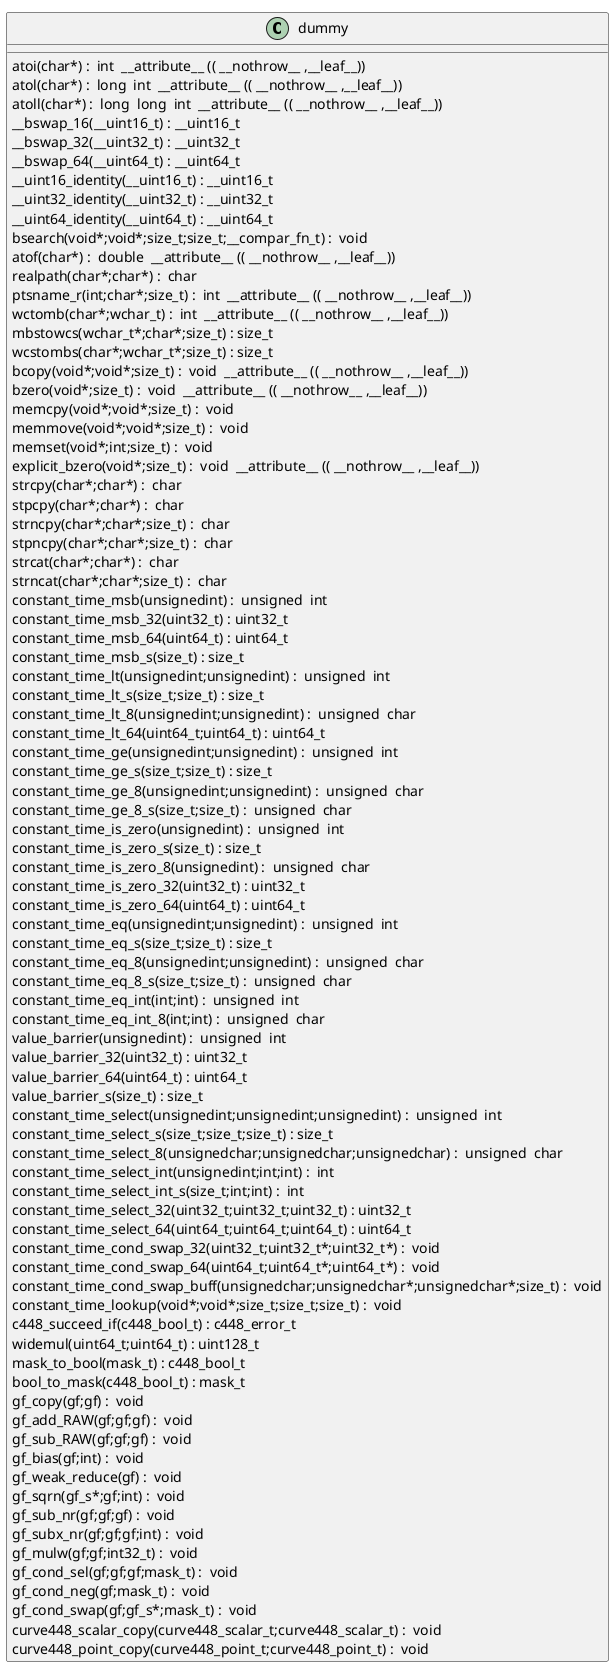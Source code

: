 @startuml
!pragma layout smetana
class dummy {
atoi(char*) :  int  __attribute__ (( __nothrow__ ,__leaf__)) [[[./../../../.././qc/crypto/ec/curve448/curve448_tables.c.html#171]]]
atol(char*) :  long  int  __attribute__ (( __nothrow__ ,__leaf__)) [[[./../../../.././qc/crypto/ec/curve448/curve448_tables.c.html#176]]]
atoll(char*) :  long  long  int  __attribute__ (( __nothrow__ ,__leaf__)) [[[./../../../.././qc/crypto/ec/curve448/curve448_tables.c.html#183]]]
__bswap_16(__uint16_t) : __uint16_t [[[./../../../.././qc/crypto/ec/curve448/curve448_tables.c.html#483]]]
__bswap_32(__uint32_t) : __uint32_t [[[./../../../.././qc/crypto/ec/curve448/curve448_tables.c.html#498]]]
__bswap_64(__uint64_t) : __uint64_t [[[./../../../.././qc/crypto/ec/curve448/curve448_tables.c.html#508]]]
__uint16_identity(__uint16_t) : __uint16_t [[[./../../../.././qc/crypto/ec/curve448/curve448_tables.c.html#520]]]
__uint32_identity(__uint32_t) : __uint32_t [[[./../../../.././qc/crypto/ec/curve448/curve448_tables.c.html#526]]]
__uint64_identity(__uint64_t) : __uint64_t [[[./../../../.././qc/crypto/ec/curve448/curve448_tables.c.html#532]]]
bsearch(void*;void*;size_t;size_t;__compar_fn_t) :  void  [[[./../../../.././qc/crypto/ec/curve448/curve448_tables.c.html#1200]]]
atof(char*) :  double  __attribute__ (( __nothrow__ ,__leaf__)) [[[./../../../.././qc/crypto/ec/curve448/curve448_tables.c.html#1]]]
realpath(char*;char*) :  char  [[[./../../../.././qc/crypto/ec/curve448/curve448_tables.c.html#1]]]
ptsname_r(int;char*;size_t) :  int  __attribute__ (( __nothrow__ ,__leaf__)) [[[./../../../.././qc/crypto/ec/curve448/curve448_tables.c.html#1]]]
wctomb(char*;wchar_t) :  int  __attribute__ (( __nothrow__ ,__leaf__)) [[[./../../../.././qc/crypto/ec/curve448/curve448_tables.c.html#1]]]
mbstowcs(wchar_t*;char*;size_t) : size_t [[[./../../../.././qc/crypto/ec/curve448/curve448_tables.c.html#1]]]
wcstombs(char*;wchar_t*;size_t) : size_t [[[./../../../.././qc/crypto/ec/curve448/curve448_tables.c.html#1]]]
bcopy(void*;void*;size_t) :  void  __attribute__ (( __nothrow__ ,__leaf__)) [[[./../../../.././qc/crypto/ec/curve448/curve448_tables.c.html#1]]]
bzero(void*;size_t) :  void  __attribute__ (( __nothrow__ ,__leaf__)) [[[./../../../.././qc/crypto/ec/curve448/curve448_tables.c.html#1]]]
memcpy(void*;void*;size_t) :  void  [[[./../../../.././qc/crypto/ec/curve448/curve448_tables.c.html#1]]]
memmove(void*;void*;size_t) :  void  [[[./../../../.././qc/crypto/ec/curve448/curve448_tables.c.html#1]]]
memset(void*;int;size_t) :  void  [[[./../../../.././qc/crypto/ec/curve448/curve448_tables.c.html#1]]]
explicit_bzero(void*;size_t) :  void  __attribute__ (( __nothrow__ ,__leaf__)) [[[./../../../.././qc/crypto/ec/curve448/curve448_tables.c.html#1]]]
strcpy(char*;char*) :  char  [[[./../../../.././qc/crypto/ec/curve448/curve448_tables.c.html#1]]]
stpcpy(char*;char*) :  char  [[[./../../../.././qc/crypto/ec/curve448/curve448_tables.c.html#1]]]
strncpy(char*;char*;size_t) :  char  [[[./../../../.././qc/crypto/ec/curve448/curve448_tables.c.html#1]]]
stpncpy(char*;char*;size_t) :  char  [[[./../../../.././qc/crypto/ec/curve448/curve448_tables.c.html#1]]]
strcat(char*;char*) :  char  [[[./../../../.././qc/crypto/ec/curve448/curve448_tables.c.html#1]]]
strncat(char*;char*;size_t) :  char  [[[./../../../.././qc/crypto/ec/curve448/curve448_tables.c.html#1]]]
constant_time_msb(unsignedint) :  unsigned  int  [[[./../../../.././qc/crypto/ec/curve448/curve448_tables.c.html#1]]]
constant_time_msb_32(uint32_t) : uint32_t [[[./../../../.././qc/crypto/ec/curve448/curve448_tables.c.html#1]]]
constant_time_msb_64(uint64_t) : uint64_t [[[./../../../.././qc/crypto/ec/curve448/curve448_tables.c.html#1]]]
constant_time_msb_s(size_t) : size_t [[[./../../../.././qc/crypto/ec/curve448/curve448_tables.c.html#1]]]
constant_time_lt(unsignedint;unsignedint) :  unsigned  int  [[[./../../../.././qc/crypto/ec/curve448/curve448_tables.c.html#1]]]
constant_time_lt_s(size_t;size_t) : size_t [[[./../../../.././qc/crypto/ec/curve448/curve448_tables.c.html#1]]]
constant_time_lt_8(unsignedint;unsignedint) :  unsigned  char  [[[./../../../.././qc/crypto/ec/curve448/curve448_tables.c.html#1]]]
constant_time_lt_64(uint64_t;uint64_t) : uint64_t [[[./../../../.././qc/crypto/ec/curve448/curve448_tables.c.html#1]]]
constant_time_ge(unsignedint;unsignedint) :  unsigned  int  [[[./../../../.././qc/crypto/ec/curve448/curve448_tables.c.html#1]]]
constant_time_ge_s(size_t;size_t) : size_t [[[./../../../.././qc/crypto/ec/curve448/curve448_tables.c.html#1]]]
constant_time_ge_8(unsignedint;unsignedint) :  unsigned  char  [[[./../../../.././qc/crypto/ec/curve448/curve448_tables.c.html#1]]]
constant_time_ge_8_s(size_t;size_t) :  unsigned  char  [[[./../../../.././qc/crypto/ec/curve448/curve448_tables.c.html#1]]]
constant_time_is_zero(unsignedint) :  unsigned  int  [[[./../../../.././qc/crypto/ec/curve448/curve448_tables.c.html#1]]]
constant_time_is_zero_s(size_t) : size_t [[[./../../../.././qc/crypto/ec/curve448/curve448_tables.c.html#1]]]
constant_time_is_zero_8(unsignedint) :  unsigned  char  [[[./../../../.././qc/crypto/ec/curve448/curve448_tables.c.html#1]]]
constant_time_is_zero_32(uint32_t) : uint32_t [[[./../../../.././qc/crypto/ec/curve448/curve448_tables.c.html#1]]]
constant_time_is_zero_64(uint64_t) : uint64_t [[[./../../../.././qc/crypto/ec/curve448/curve448_tables.c.html#1]]]
constant_time_eq(unsignedint;unsignedint) :  unsigned  int  [[[./../../../.././qc/crypto/ec/curve448/curve448_tables.c.html#1]]]
constant_time_eq_s(size_t;size_t) : size_t [[[./../../../.././qc/crypto/ec/curve448/curve448_tables.c.html#1]]]
constant_time_eq_8(unsignedint;unsignedint) :  unsigned  char  [[[./../../../.././qc/crypto/ec/curve448/curve448_tables.c.html#1]]]
constant_time_eq_8_s(size_t;size_t) :  unsigned  char  [[[./../../../.././qc/crypto/ec/curve448/curve448_tables.c.html#1]]]
constant_time_eq_int(int;int) :  unsigned  int  [[[./../../../.././qc/crypto/ec/curve448/curve448_tables.c.html#1]]]
constant_time_eq_int_8(int;int) :  unsigned  char  [[[./../../../.././qc/crypto/ec/curve448/curve448_tables.c.html#1]]]
value_barrier(unsignedint) :  unsigned  int  [[[./../../../.././qc/crypto/ec/curve448/curve448_tables.c.html#1]]]
value_barrier_32(uint32_t) : uint32_t [[[./../../../.././qc/crypto/ec/curve448/curve448_tables.c.html#1]]]
value_barrier_64(uint64_t) : uint64_t [[[./../../../.././qc/crypto/ec/curve448/curve448_tables.c.html#1]]]
value_barrier_s(size_t) : size_t [[[./../../../.././qc/crypto/ec/curve448/curve448_tables.c.html#1]]]
constant_time_select(unsignedint;unsignedint;unsignedint) :  unsigned  int  [[[./../../../.././qc/crypto/ec/curve448/curve448_tables.c.html#1]]]
constant_time_select_s(size_t;size_t;size_t) : size_t [[[./../../../.././qc/crypto/ec/curve448/curve448_tables.c.html#1]]]
constant_time_select_8(unsignedchar;unsignedchar;unsignedchar) :  unsigned  char  [[[./../../../.././qc/crypto/ec/curve448/curve448_tables.c.html#1]]]
constant_time_select_int(unsignedint;int;int) :  int  [[[./../../../.././qc/crypto/ec/curve448/curve448_tables.c.html#1]]]
constant_time_select_int_s(size_t;int;int) :  int  [[[./../../../.././qc/crypto/ec/curve448/curve448_tables.c.html#1]]]
constant_time_select_32(uint32_t;uint32_t;uint32_t) : uint32_t [[[./../../../.././qc/crypto/ec/curve448/curve448_tables.c.html#1]]]
constant_time_select_64(uint64_t;uint64_t;uint64_t) : uint64_t [[[./../../../.././qc/crypto/ec/curve448/curve448_tables.c.html#1]]]
constant_time_cond_swap_32(uint32_t;uint32_t*;uint32_t*) :  void  [[[./../../../.././qc/crypto/ec/curve448/curve448_tables.c.html#1]]]
constant_time_cond_swap_64(uint64_t;uint64_t*;uint64_t*) :  void  [[[./../../../.././qc/crypto/ec/curve448/curve448_tables.c.html#1]]]
constant_time_cond_swap_buff(unsignedchar;unsignedchar*;unsignedchar*;size_t) :  void  [[[./../../../.././qc/crypto/ec/curve448/curve448_tables.c.html#1]]]
constant_time_lookup(void*;void*;size_t;size_t;size_t) :  void  [[[./../../../.././qc/crypto/ec/curve448/curve448_tables.c.html#1]]]
c448_succeed_if(c448_bool_t) : c448_error_t [[[./../../../.././qc/crypto/ec/curve448/curve448_tables.c.html#1]]]
widemul(uint64_t;uint64_t) : uint128_t [[[./../../../.././qc/crypto/ec/curve448/curve448_tables.c.html#1]]]
mask_to_bool(mask_t) : c448_bool_t [[[./../../../.././qc/crypto/ec/curve448/curve448_tables.c.html#1]]]
bool_to_mask(c448_bool_t) : mask_t [[[./../../../.././qc/crypto/ec/curve448/curve448_tables.c.html#1]]]
gf_copy(gf;gf) :  void  [[[./../../../.././qc/crypto/ec/curve448/curve448_tables.c.html#1]]]
gf_add_RAW(gf;gf;gf) :  void  [[[./../../../.././qc/crypto/ec/curve448/curve448_tables.c.html#1]]]
gf_sub_RAW(gf;gf;gf) :  void  [[[./../../../.././qc/crypto/ec/curve448/curve448_tables.c.html#1]]]
gf_bias(gf;int) :  void  [[[./../../../.././qc/crypto/ec/curve448/curve448_tables.c.html#1]]]
gf_weak_reduce(gf) :  void  [[[./../../../.././qc/crypto/ec/curve448/curve448_tables.c.html#1]]]
gf_sqrn(gf_s*;gf;int) :  void  [[[./../../../.././qc/crypto/ec/curve448/curve448_tables.c.html#1]]]
gf_sub_nr(gf;gf;gf) :  void  [[[./../../../.././qc/crypto/ec/curve448/curve448_tables.c.html#1]]]
gf_subx_nr(gf;gf;gf;int) :  void  [[[./../../../.././qc/crypto/ec/curve448/curve448_tables.c.html#1]]]
gf_mulw(gf;gf;int32_t) :  void  [[[./../../../.././qc/crypto/ec/curve448/curve448_tables.c.html#1]]]
gf_cond_sel(gf;gf;gf;mask_t) :  void  [[[./../../../.././qc/crypto/ec/curve448/curve448_tables.c.html#1]]]
gf_cond_neg(gf;mask_t) :  void  [[[./../../../.././qc/crypto/ec/curve448/curve448_tables.c.html#1]]]
gf_cond_swap(gf;gf_s*;mask_t) :  void  [[[./../../../.././qc/crypto/ec/curve448/curve448_tables.c.html#1]]]
curve448_scalar_copy(curve448_scalar_t;curve448_scalar_t) :  void  [[[./../../../.././qc/crypto/ec/curve448/curve448_tables.c.html#1]]]
curve448_point_copy(curve448_point_t;curve448_point_t) :  void  [[[./../../../.././qc/crypto/ec/curve448/curve448_tables.c.html#1]]]
} 
@enduml
